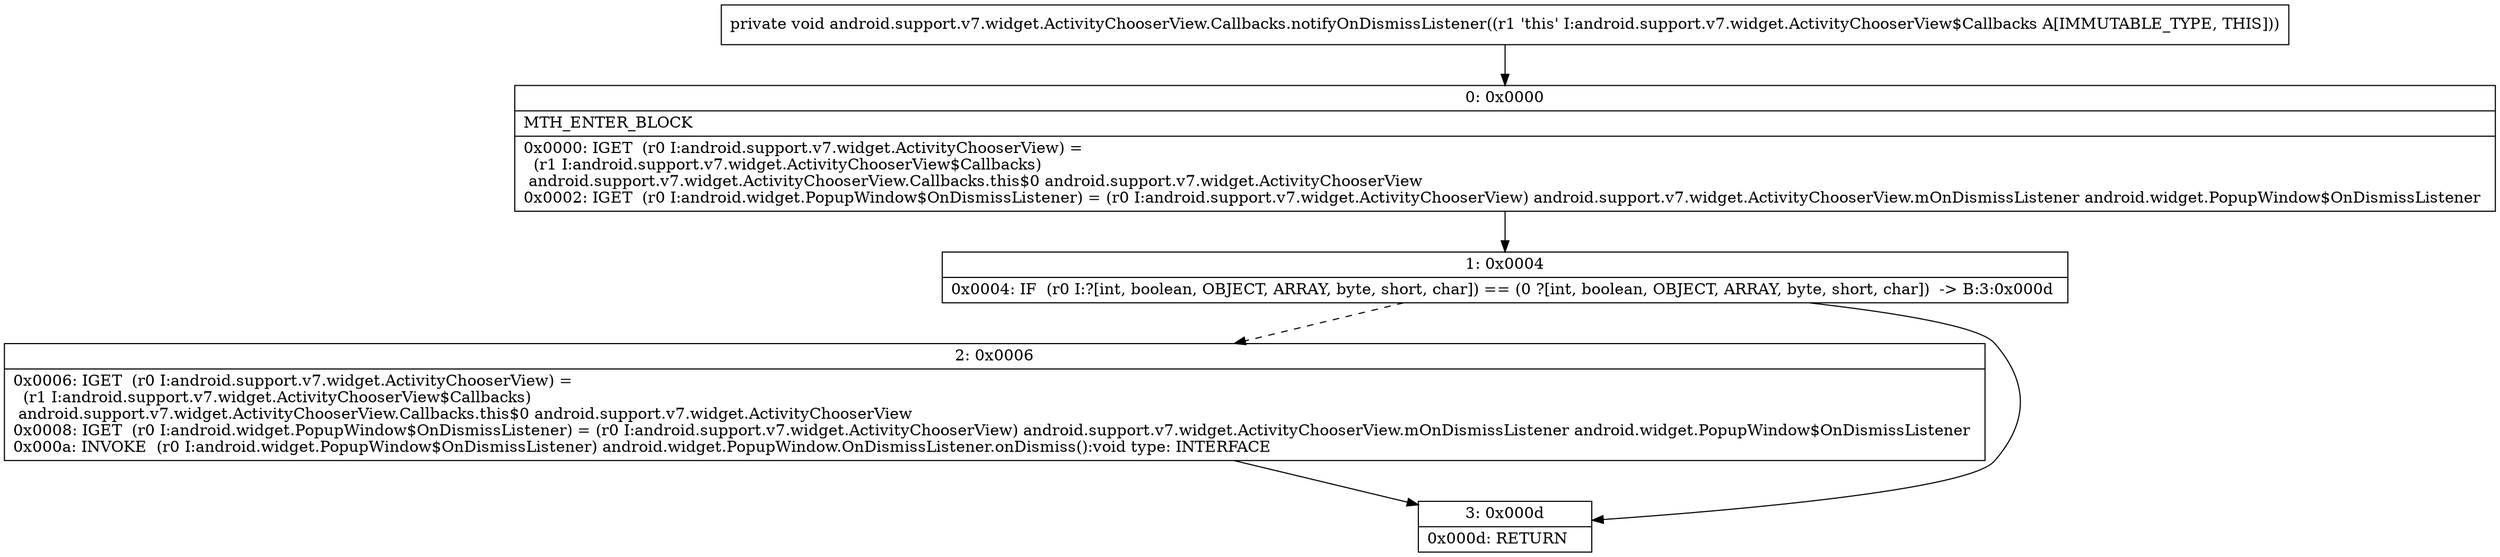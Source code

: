 digraph "CFG forandroid.support.v7.widget.ActivityChooserView.Callbacks.notifyOnDismissListener()V" {
Node_0 [shape=record,label="{0\:\ 0x0000|MTH_ENTER_BLOCK\l|0x0000: IGET  (r0 I:android.support.v7.widget.ActivityChooserView) = \l  (r1 I:android.support.v7.widget.ActivityChooserView$Callbacks)\l android.support.v7.widget.ActivityChooserView.Callbacks.this$0 android.support.v7.widget.ActivityChooserView \l0x0002: IGET  (r0 I:android.widget.PopupWindow$OnDismissListener) = (r0 I:android.support.v7.widget.ActivityChooserView) android.support.v7.widget.ActivityChooserView.mOnDismissListener android.widget.PopupWindow$OnDismissListener \l}"];
Node_1 [shape=record,label="{1\:\ 0x0004|0x0004: IF  (r0 I:?[int, boolean, OBJECT, ARRAY, byte, short, char]) == (0 ?[int, boolean, OBJECT, ARRAY, byte, short, char])  \-\> B:3:0x000d \l}"];
Node_2 [shape=record,label="{2\:\ 0x0006|0x0006: IGET  (r0 I:android.support.v7.widget.ActivityChooserView) = \l  (r1 I:android.support.v7.widget.ActivityChooserView$Callbacks)\l android.support.v7.widget.ActivityChooserView.Callbacks.this$0 android.support.v7.widget.ActivityChooserView \l0x0008: IGET  (r0 I:android.widget.PopupWindow$OnDismissListener) = (r0 I:android.support.v7.widget.ActivityChooserView) android.support.v7.widget.ActivityChooserView.mOnDismissListener android.widget.PopupWindow$OnDismissListener \l0x000a: INVOKE  (r0 I:android.widget.PopupWindow$OnDismissListener) android.widget.PopupWindow.OnDismissListener.onDismiss():void type: INTERFACE \l}"];
Node_3 [shape=record,label="{3\:\ 0x000d|0x000d: RETURN   \l}"];
MethodNode[shape=record,label="{private void android.support.v7.widget.ActivityChooserView.Callbacks.notifyOnDismissListener((r1 'this' I:android.support.v7.widget.ActivityChooserView$Callbacks A[IMMUTABLE_TYPE, THIS])) }"];
MethodNode -> Node_0;
Node_0 -> Node_1;
Node_1 -> Node_2[style=dashed];
Node_1 -> Node_3;
Node_2 -> Node_3;
}

